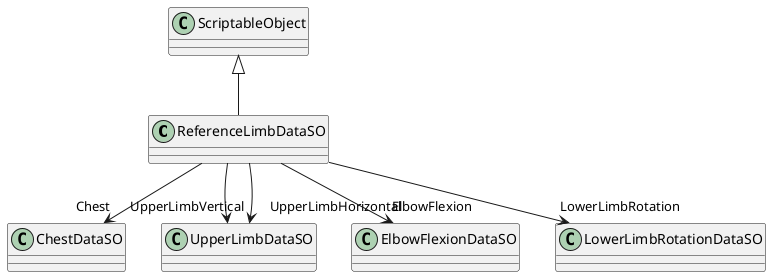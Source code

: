 @startuml
class ReferenceLimbDataSO {
}
ScriptableObject <|-- ReferenceLimbDataSO
ReferenceLimbDataSO --> "Chest" ChestDataSO
ReferenceLimbDataSO --> "UpperLimbVertical" UpperLimbDataSO
ReferenceLimbDataSO --> "UpperLimbHorizontal" UpperLimbDataSO
ReferenceLimbDataSO --> "ElbowFlexion" ElbowFlexionDataSO
ReferenceLimbDataSO --> "LowerLimbRotation" LowerLimbRotationDataSO
@enduml

